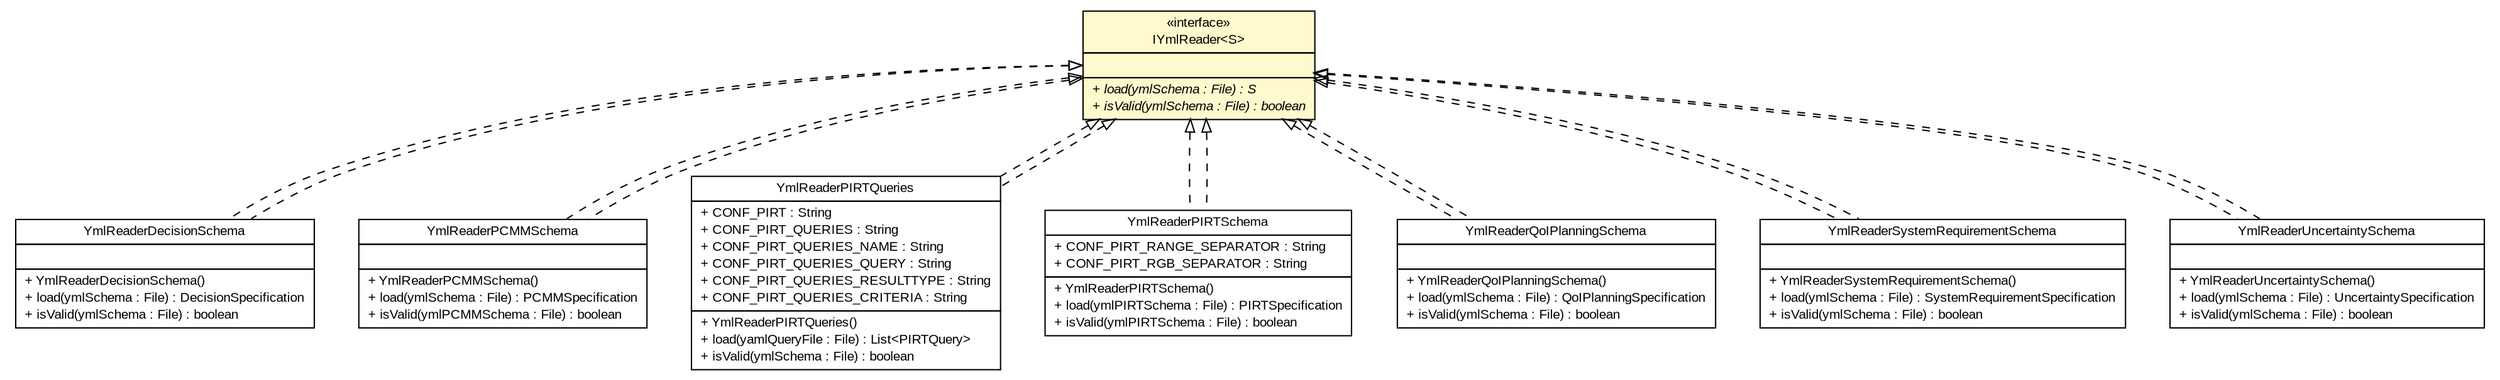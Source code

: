 #!/usr/local/bin/dot
#
# Class diagram 
# Generated by UMLGraph version R5_6-24-gf6e263 (http://www.umlgraph.org/)
#

digraph G {
	edge [fontname="arial",fontsize=10,labelfontname="arial",labelfontsize=10];
	node [fontname="arial",fontsize=10,shape=plaintext];
	nodesep=0.25;
	ranksep=0.5;
	// gov.sandia.cf.application.configuration.decision.YmlReaderDecisionSchema
	c209435 [label=<<table title="gov.sandia.cf.application.configuration.decision.YmlReaderDecisionSchema" border="0" cellborder="1" cellspacing="0" cellpadding="2" port="p" href="./decision/YmlReaderDecisionSchema.html">
		<tr><td><table border="0" cellspacing="0" cellpadding="1">
<tr><td align="center" balign="center"> YmlReaderDecisionSchema </td></tr>
		</table></td></tr>
		<tr><td><table border="0" cellspacing="0" cellpadding="1">
<tr><td align="left" balign="left">  </td></tr>
		</table></td></tr>
		<tr><td><table border="0" cellspacing="0" cellpadding="1">
<tr><td align="left" balign="left"> + YmlReaderDecisionSchema() </td></tr>
<tr><td align="left" balign="left"> + load(ymlSchema : File) : DecisionSpecification </td></tr>
<tr><td align="left" balign="left"> + isValid(ymlSchema : File) : boolean </td></tr>
		</table></td></tr>
		</table>>, URL="./decision/YmlReaderDecisionSchema.html", fontname="arial", fontcolor="black", fontsize=10.0];
	// gov.sandia.cf.application.configuration.IYmlReader<S>
	c209438 [label=<<table title="gov.sandia.cf.application.configuration.IYmlReader" border="0" cellborder="1" cellspacing="0" cellpadding="2" port="p" bgcolor="lemonChiffon" href="./IYmlReader.html">
		<tr><td><table border="0" cellspacing="0" cellpadding="1">
<tr><td align="center" balign="center"> &#171;interface&#187; </td></tr>
<tr><td align="center" balign="center"> IYmlReader&lt;S&gt; </td></tr>
		</table></td></tr>
		<tr><td><table border="0" cellspacing="0" cellpadding="1">
<tr><td align="left" balign="left">  </td></tr>
		</table></td></tr>
		<tr><td><table border="0" cellspacing="0" cellpadding="1">
<tr><td align="left" balign="left"><font face="arial italic" point-size="10.0"> + load(ymlSchema : File) : S </font></td></tr>
<tr><td align="left" balign="left"><font face="arial italic" point-size="10.0"> + isValid(ymlSchema : File) : boolean </font></td></tr>
		</table></td></tr>
		</table>>, URL="./IYmlReader.html", fontname="arial", fontcolor="black", fontsize=10.0];
	// gov.sandia.cf.application.configuration.pcmm.YmlReaderPCMMSchema
	c209444 [label=<<table title="gov.sandia.cf.application.configuration.pcmm.YmlReaderPCMMSchema" border="0" cellborder="1" cellspacing="0" cellpadding="2" port="p" href="./pcmm/YmlReaderPCMMSchema.html">
		<tr><td><table border="0" cellspacing="0" cellpadding="1">
<tr><td align="center" balign="center"> YmlReaderPCMMSchema </td></tr>
		</table></td></tr>
		<tr><td><table border="0" cellspacing="0" cellpadding="1">
<tr><td align="left" balign="left">  </td></tr>
		</table></td></tr>
		<tr><td><table border="0" cellspacing="0" cellpadding="1">
<tr><td align="left" balign="left"> + YmlReaderPCMMSchema() </td></tr>
<tr><td align="left" balign="left"> + load(ymlSchema : File) : PCMMSpecification </td></tr>
<tr><td align="left" balign="left"> + isValid(ymlPCMMSchema : File) : boolean </td></tr>
		</table></td></tr>
		</table>>, URL="./pcmm/YmlReaderPCMMSchema.html", fontname="arial", fontcolor="black", fontsize=10.0];
	// gov.sandia.cf.application.configuration.pirt.YmlReaderPIRTQueries
	c209451 [label=<<table title="gov.sandia.cf.application.configuration.pirt.YmlReaderPIRTQueries" border="0" cellborder="1" cellspacing="0" cellpadding="2" port="p" href="./pirt/YmlReaderPIRTQueries.html">
		<tr><td><table border="0" cellspacing="0" cellpadding="1">
<tr><td align="center" balign="center"> YmlReaderPIRTQueries </td></tr>
		</table></td></tr>
		<tr><td><table border="0" cellspacing="0" cellpadding="1">
<tr><td align="left" balign="left"> + CONF_PIRT : String </td></tr>
<tr><td align="left" balign="left"> + CONF_PIRT_QUERIES : String </td></tr>
<tr><td align="left" balign="left"> + CONF_PIRT_QUERIES_NAME : String </td></tr>
<tr><td align="left" balign="left"> + CONF_PIRT_QUERIES_QUERY : String </td></tr>
<tr><td align="left" balign="left"> + CONF_PIRT_QUERIES_RESULTTYPE : String </td></tr>
<tr><td align="left" balign="left"> + CONF_PIRT_QUERIES_CRITERIA : String </td></tr>
		</table></td></tr>
		<tr><td><table border="0" cellspacing="0" cellpadding="1">
<tr><td align="left" balign="left"> + YmlReaderPIRTQueries() </td></tr>
<tr><td align="left" balign="left"> + load(yamlQueryFile : File) : List&lt;PIRTQuery&gt; </td></tr>
<tr><td align="left" balign="left"> + isValid(ymlSchema : File) : boolean </td></tr>
		</table></td></tr>
		</table>>, URL="./pirt/YmlReaderPIRTQueries.html", fontname="arial", fontcolor="black", fontsize=10.0];
	// gov.sandia.cf.application.configuration.pirt.YmlReaderPIRTSchema
	c209452 [label=<<table title="gov.sandia.cf.application.configuration.pirt.YmlReaderPIRTSchema" border="0" cellborder="1" cellspacing="0" cellpadding="2" port="p" href="./pirt/YmlReaderPIRTSchema.html">
		<tr><td><table border="0" cellspacing="0" cellpadding="1">
<tr><td align="center" balign="center"> YmlReaderPIRTSchema </td></tr>
		</table></td></tr>
		<tr><td><table border="0" cellspacing="0" cellpadding="1">
<tr><td align="left" balign="left"> + CONF_PIRT_RANGE_SEPARATOR : String </td></tr>
<tr><td align="left" balign="left"> + CONF_PIRT_RGB_SEPARATOR : String </td></tr>
		</table></td></tr>
		<tr><td><table border="0" cellspacing="0" cellpadding="1">
<tr><td align="left" balign="left"> + YmlReaderPIRTSchema() </td></tr>
<tr><td align="left" balign="left"> + load(ymlPIRTSchema : File) : PIRTSpecification </td></tr>
<tr><td align="left" balign="left"> + isValid(ymlPIRTSchema : File) : boolean </td></tr>
		</table></td></tr>
		</table>>, URL="./pirt/YmlReaderPIRTSchema.html", fontname="arial", fontcolor="black", fontsize=10.0];
	// gov.sandia.cf.application.configuration.qoiplanning.YmlReaderQoIPlanningSchema
	c209457 [label=<<table title="gov.sandia.cf.application.configuration.qoiplanning.YmlReaderQoIPlanningSchema" border="0" cellborder="1" cellspacing="0" cellpadding="2" port="p" href="./qoiplanning/YmlReaderQoIPlanningSchema.html">
		<tr><td><table border="0" cellspacing="0" cellpadding="1">
<tr><td align="center" balign="center"> YmlReaderQoIPlanningSchema </td></tr>
		</table></td></tr>
		<tr><td><table border="0" cellspacing="0" cellpadding="1">
<tr><td align="left" balign="left">  </td></tr>
		</table></td></tr>
		<tr><td><table border="0" cellspacing="0" cellpadding="1">
<tr><td align="left" balign="left"> + YmlReaderQoIPlanningSchema() </td></tr>
<tr><td align="left" balign="left"> + load(ymlSchema : File) : QoIPlanningSpecification </td></tr>
<tr><td align="left" balign="left"> + isValid(ymlSchema : File) : boolean </td></tr>
		</table></td></tr>
		</table>>, URL="./qoiplanning/YmlReaderQoIPlanningSchema.html", fontname="arial", fontcolor="black", fontsize=10.0];
	// gov.sandia.cf.application.configuration.requirement.YmlReaderSystemRequirementSchema
	c209460 [label=<<table title="gov.sandia.cf.application.configuration.requirement.YmlReaderSystemRequirementSchema" border="0" cellborder="1" cellspacing="0" cellpadding="2" port="p" href="./requirement/YmlReaderSystemRequirementSchema.html">
		<tr><td><table border="0" cellspacing="0" cellpadding="1">
<tr><td align="center" balign="center"> YmlReaderSystemRequirementSchema </td></tr>
		</table></td></tr>
		<tr><td><table border="0" cellspacing="0" cellpadding="1">
<tr><td align="left" balign="left">  </td></tr>
		</table></td></tr>
		<tr><td><table border="0" cellspacing="0" cellpadding="1">
<tr><td align="left" balign="left"> + YmlReaderSystemRequirementSchema() </td></tr>
<tr><td align="left" balign="left"> + load(ymlSchema : File) : SystemRequirementSpecification </td></tr>
<tr><td align="left" balign="left"> + isValid(ymlSchema : File) : boolean </td></tr>
		</table></td></tr>
		</table>>, URL="./requirement/YmlReaderSystemRequirementSchema.html", fontname="arial", fontcolor="black", fontsize=10.0];
	// gov.sandia.cf.application.configuration.uncertainty.YmlReaderUncertaintySchema
	c209464 [label=<<table title="gov.sandia.cf.application.configuration.uncertainty.YmlReaderUncertaintySchema" border="0" cellborder="1" cellspacing="0" cellpadding="2" port="p" href="./uncertainty/YmlReaderUncertaintySchema.html">
		<tr><td><table border="0" cellspacing="0" cellpadding="1">
<tr><td align="center" balign="center"> YmlReaderUncertaintySchema </td></tr>
		</table></td></tr>
		<tr><td><table border="0" cellspacing="0" cellpadding="1">
<tr><td align="left" balign="left">  </td></tr>
		</table></td></tr>
		<tr><td><table border="0" cellspacing="0" cellpadding="1">
<tr><td align="left" balign="left"> + YmlReaderUncertaintySchema() </td></tr>
<tr><td align="left" balign="left"> + load(ymlSchema : File) : UncertaintySpecification </td></tr>
<tr><td align="left" balign="left"> + isValid(ymlSchema : File) : boolean </td></tr>
		</table></td></tr>
		</table>>, URL="./uncertainty/YmlReaderUncertaintySchema.html", fontname="arial", fontcolor="black", fontsize=10.0];
	//gov.sandia.cf.application.configuration.decision.YmlReaderDecisionSchema implements gov.sandia.cf.application.configuration.IYmlReader<S>
	c209438:p -> c209435:p [dir=back,arrowtail=empty,style=dashed];
	//gov.sandia.cf.application.configuration.pcmm.YmlReaderPCMMSchema implements gov.sandia.cf.application.configuration.IYmlReader<S>
	c209438:p -> c209444:p [dir=back,arrowtail=empty,style=dashed];
	//gov.sandia.cf.application.configuration.pirt.YmlReaderPIRTQueries implements gov.sandia.cf.application.configuration.IYmlReader<S>
	c209438:p -> c209451:p [dir=back,arrowtail=empty,style=dashed];
	//gov.sandia.cf.application.configuration.pirt.YmlReaderPIRTSchema implements gov.sandia.cf.application.configuration.IYmlReader<S>
	c209438:p -> c209452:p [dir=back,arrowtail=empty,style=dashed];
	//gov.sandia.cf.application.configuration.qoiplanning.YmlReaderQoIPlanningSchema implements gov.sandia.cf.application.configuration.IYmlReader<S>
	c209438:p -> c209457:p [dir=back,arrowtail=empty,style=dashed];
	//gov.sandia.cf.application.configuration.requirement.YmlReaderSystemRequirementSchema implements gov.sandia.cf.application.configuration.IYmlReader<S>
	c209438:p -> c209460:p [dir=back,arrowtail=empty,style=dashed];
	//gov.sandia.cf.application.configuration.uncertainty.YmlReaderUncertaintySchema implements gov.sandia.cf.application.configuration.IYmlReader<S>
	c209438:p -> c209464:p [dir=back,arrowtail=empty,style=dashed];
	//gov.sandia.cf.application.configuration.decision.YmlReaderDecisionSchema implements gov.sandia.cf.application.configuration.IYmlReader<S>
	c209438:p -> c209435:p [dir=back,arrowtail=empty,style=dashed];
	//gov.sandia.cf.application.configuration.pcmm.YmlReaderPCMMSchema implements gov.sandia.cf.application.configuration.IYmlReader<S>
	c209438:p -> c209444:p [dir=back,arrowtail=empty,style=dashed];
	//gov.sandia.cf.application.configuration.pirt.YmlReaderPIRTSchema implements gov.sandia.cf.application.configuration.IYmlReader<S>
	c209438:p -> c209452:p [dir=back,arrowtail=empty,style=dashed];
	//gov.sandia.cf.application.configuration.pirt.YmlReaderPIRTQueries implements gov.sandia.cf.application.configuration.IYmlReader<S>
	c209438:p -> c209451:p [dir=back,arrowtail=empty,style=dashed];
	//gov.sandia.cf.application.configuration.qoiplanning.YmlReaderQoIPlanningSchema implements gov.sandia.cf.application.configuration.IYmlReader<S>
	c209438:p -> c209457:p [dir=back,arrowtail=empty,style=dashed];
	//gov.sandia.cf.application.configuration.requirement.YmlReaderSystemRequirementSchema implements gov.sandia.cf.application.configuration.IYmlReader<S>
	c209438:p -> c209460:p [dir=back,arrowtail=empty,style=dashed];
	//gov.sandia.cf.application.configuration.uncertainty.YmlReaderUncertaintySchema implements gov.sandia.cf.application.configuration.IYmlReader<S>
	c209438:p -> c209464:p [dir=back,arrowtail=empty,style=dashed];
}

